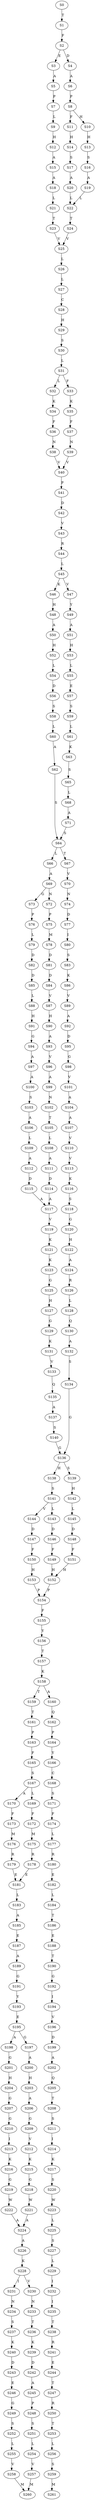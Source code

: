 strict digraph  {
	S0 -> S1 [ label = T ];
	S1 -> S2 [ label = F ];
	S2 -> S3 [ label = E ];
	S2 -> S4 [ label = D ];
	S3 -> S5 [ label = A ];
	S4 -> S6 [ label = A ];
	S5 -> S7 [ label = P ];
	S6 -> S8 [ label = P ];
	S7 -> S9 [ label = L ];
	S8 -> S10 [ label = H ];
	S8 -> S11 [ label = F ];
	S9 -> S12 [ label = H ];
	S10 -> S13 [ label = H ];
	S11 -> S14 [ label = H ];
	S12 -> S15 [ label = A ];
	S13 -> S16 [ label = S ];
	S14 -> S17 [ label = S ];
	S15 -> S18 [ label = A ];
	S16 -> S19 [ label = A ];
	S17 -> S20 [ label = A ];
	S18 -> S21 [ label = L ];
	S19 -> S22 [ label = L ];
	S20 -> S22 [ label = L ];
	S21 -> S23 [ label = T ];
	S22 -> S24 [ label = T ];
	S23 -> S25 [ label = V ];
	S24 -> S25 [ label = V ];
	S25 -> S26 [ label = L ];
	S26 -> S27 [ label = L ];
	S27 -> S28 [ label = C ];
	S28 -> S29 [ label = H ];
	S29 -> S30 [ label = S ];
	S30 -> S31 [ label = L ];
	S31 -> S32 [ label = L ];
	S31 -> S33 [ label = F ];
	S32 -> S34 [ label = K ];
	S33 -> S35 [ label = K ];
	S34 -> S36 [ label = F ];
	S35 -> S37 [ label = F ];
	S36 -> S38 [ label = N ];
	S37 -> S39 [ label = N ];
	S38 -> S40 [ label = V ];
	S39 -> S40 [ label = V ];
	S40 -> S41 [ label = P ];
	S41 -> S42 [ label = D ];
	S42 -> S43 [ label = V ];
	S43 -> S44 [ label = R ];
	S44 -> S45 [ label = L ];
	S45 -> S46 [ label = K ];
	S45 -> S47 [ label = V ];
	S46 -> S48 [ label = H ];
	S47 -> S49 [ label = Y ];
	S48 -> S50 [ label = A ];
	S49 -> S51 [ label = A ];
	S50 -> S52 [ label = H ];
	S51 -> S53 [ label = H ];
	S52 -> S54 [ label = L ];
	S53 -> S55 [ label = L ];
	S54 -> S56 [ label = D ];
	S55 -> S57 [ label = E ];
	S56 -> S58 [ label = S ];
	S57 -> S59 [ label = S ];
	S58 -> S60 [ label = L ];
	S59 -> S61 [ label = L ];
	S60 -> S62 [ label = A ];
	S61 -> S63 [ label = K ];
	S62 -> S64 [ label = S ];
	S63 -> S65 [ label = S ];
	S64 -> S66 [ label = L ];
	S64 -> S67 [ label = T ];
	S65 -> S68 [ label = L ];
	S66 -> S69 [ label = A ];
	S67 -> S70 [ label = V ];
	S68 -> S71 [ label = A ];
	S69 -> S72 [ label = N ];
	S69 -> S73 [ label = G ];
	S70 -> S74 [ label = N ];
	S71 -> S64 [ label = S ];
	S72 -> S75 [ label = P ];
	S73 -> S76 [ label = P ];
	S74 -> S77 [ label = D ];
	S75 -> S78 [ label = M ];
	S76 -> S79 [ label = L ];
	S77 -> S80 [ label = I ];
	S78 -> S81 [ label = D ];
	S79 -> S82 [ label = D ];
	S80 -> S83 [ label = S ];
	S81 -> S84 [ label = D ];
	S82 -> S85 [ label = D ];
	S83 -> S86 [ label = K ];
	S84 -> S87 [ label = V ];
	S85 -> S88 [ label = L ];
	S86 -> S89 [ label = V ];
	S87 -> S90 [ label = H ];
	S88 -> S91 [ label = H ];
	S89 -> S92 [ label = A ];
	S90 -> S93 [ label = A ];
	S91 -> S94 [ label = G ];
	S92 -> S95 [ label = D ];
	S93 -> S96 [ label = V ];
	S94 -> S97 [ label = A ];
	S95 -> S98 [ label = G ];
	S96 -> S99 [ label = A ];
	S97 -> S100 [ label = A ];
	S98 -> S101 [ label = V ];
	S99 -> S102 [ label = N ];
	S100 -> S103 [ label = S ];
	S101 -> S104 [ label = A ];
	S102 -> S105 [ label = T ];
	S103 -> S106 [ label = A ];
	S104 -> S107 [ label = A ];
	S105 -> S108 [ label = L ];
	S106 -> S109 [ label = L ];
	S107 -> S110 [ label = V ];
	S108 -> S111 [ label = A ];
	S109 -> S112 [ label = A ];
	S110 -> S113 [ label = V ];
	S111 -> S114 [ label = D ];
	S112 -> S115 [ label = D ];
	S113 -> S116 [ label = K ];
	S114 -> S117 [ label = A ];
	S115 -> S117 [ label = A ];
	S116 -> S118 [ label = S ];
	S117 -> S119 [ label = V ];
	S118 -> S120 [ label = G ];
	S119 -> S121 [ label = K ];
	S120 -> S122 [ label = H ];
	S121 -> S123 [ label = K ];
	S122 -> S124 [ label = A ];
	S123 -> S125 [ label = G ];
	S124 -> S126 [ label = R ];
	S125 -> S127 [ label = H ];
	S126 -> S128 [ label = L ];
	S127 -> S129 [ label = G ];
	S128 -> S130 [ label = Q ];
	S129 -> S131 [ label = K ];
	S130 -> S132 [ label = A ];
	S131 -> S133 [ label = V ];
	S132 -> S134 [ label = S ];
	S133 -> S135 [ label = Q ];
	S134 -> S136 [ label = G ];
	S135 -> S137 [ label = A ];
	S136 -> S138 [ label = H ];
	S136 -> S139 [ label = S ];
	S137 -> S140 [ label = S ];
	S138 -> S141 [ label = S ];
	S139 -> S142 [ label = H ];
	S140 -> S136 [ label = G ];
	S141 -> S143 [ label = L ];
	S141 -> S144 [ label = V ];
	S142 -> S145 [ label = L ];
	S143 -> S146 [ label = D ];
	S144 -> S147 [ label = D ];
	S145 -> S148 [ label = D ];
	S146 -> S149 [ label = F ];
	S147 -> S150 [ label = F ];
	S148 -> S151 [ label = F ];
	S149 -> S152 [ label = H ];
	S150 -> S153 [ label = H ];
	S151 -> S152 [ label = H ];
	S152 -> S154 [ label = P ];
	S153 -> S154 [ label = P ];
	S154 -> S155 [ label = F ];
	S155 -> S156 [ label = Y ];
	S156 -> S157 [ label = T ];
	S157 -> S158 [ label = K ];
	S158 -> S159 [ label = T ];
	S158 -> S160 [ label = A ];
	S159 -> S161 [ label = T ];
	S160 -> S162 [ label = Q ];
	S161 -> S163 [ label = P ];
	S162 -> S164 [ label = P ];
	S163 -> S165 [ label = F ];
	S164 -> S166 [ label = Y ];
	S165 -> S167 [ label = S ];
	S166 -> S168 [ label = C ];
	S167 -> S169 [ label = L ];
	S167 -> S170 [ label = A ];
	S168 -> S171 [ label = S ];
	S169 -> S172 [ label = F ];
	S170 -> S173 [ label = F ];
	S171 -> S174 [ label = F ];
	S172 -> S175 [ label = M ];
	S173 -> S176 [ label = M ];
	S174 -> S177 [ label = L ];
	S175 -> S178 [ label = R ];
	S176 -> S179 [ label = R ];
	S177 -> S180 [ label = R ];
	S178 -> S181 [ label = E ];
	S179 -> S181 [ label = E ];
	S180 -> S182 [ label = E ];
	S181 -> S183 [ label = L ];
	S182 -> S184 [ label = L ];
	S183 -> S185 [ label = A ];
	S184 -> S186 [ label = T ];
	S185 -> S187 [ label = E ];
	S186 -> S188 [ label = E ];
	S187 -> S189 [ label = A ];
	S188 -> S190 [ label = T ];
	S189 -> S191 [ label = G ];
	S190 -> S192 [ label = G ];
	S191 -> S193 [ label = Y ];
	S192 -> S194 [ label = I ];
	S193 -> S195 [ label = E ];
	S194 -> S196 [ label = V ];
	S195 -> S197 [ label = G ];
	S195 -> S198 [ label = A ];
	S196 -> S199 [ label = D ];
	S197 -> S200 [ label = A ];
	S198 -> S201 [ label = G ];
	S199 -> S202 [ label = A ];
	S200 -> S203 [ label = H ];
	S201 -> S204 [ label = H ];
	S202 -> S205 [ label = Q ];
	S203 -> S206 [ label = A ];
	S204 -> S207 [ label = G ];
	S205 -> S208 [ label = T ];
	S206 -> S209 [ label = G ];
	S207 -> S210 [ label = G ];
	S208 -> S211 [ label = S ];
	S209 -> S212 [ label = V ];
	S210 -> S213 [ label = I ];
	S211 -> S214 [ label = I ];
	S212 -> S215 [ label = K ];
	S213 -> S216 [ label = K ];
	S214 -> S217 [ label = K ];
	S215 -> S218 [ label = G ];
	S216 -> S219 [ label = G ];
	S217 -> S220 [ label = S ];
	S218 -> S221 [ label = W ];
	S219 -> S222 [ label = W ];
	S220 -> S223 [ label = W ];
	S221 -> S224 [ label = A ];
	S222 -> S224 [ label = A ];
	S223 -> S225 [ label = L ];
	S224 -> S226 [ label = A ];
	S225 -> S227 [ label = S ];
	S226 -> S228 [ label = K ];
	S227 -> S229 [ label = L ];
	S228 -> S230 [ label = V ];
	S228 -> S231 [ label = I ];
	S229 -> S232 [ label = I ];
	S230 -> S233 [ label = N ];
	S231 -> S234 [ label = N ];
	S232 -> S235 [ label = I ];
	S233 -> S236 [ label = T ];
	S234 -> S237 [ label = S ];
	S235 -> S238 [ label = T ];
	S236 -> S239 [ label = K ];
	S237 -> S240 [ label = K ];
	S238 -> S241 [ label = R ];
	S239 -> S242 [ label = D ];
	S240 -> S243 [ label = D ];
	S241 -> S244 [ label = E ];
	S242 -> S245 [ label = A ];
	S243 -> S246 [ label = E ];
	S244 -> S247 [ label = T ];
	S245 -> S248 [ label = P ];
	S246 -> S249 [ label = G ];
	S247 -> S250 [ label = R ];
	S248 -> S251 [ label = S ];
	S249 -> S252 [ label = S ];
	S250 -> S253 [ label = T ];
	S251 -> S254 [ label = L ];
	S252 -> S255 [ label = L ];
	S253 -> S256 [ label = L ];
	S254 -> S257 [ label = V ];
	S255 -> S258 [ label = V ];
	S256 -> S259 [ label = S ];
	S257 -> S260 [ label = M ];
	S258 -> S260 [ label = M ];
	S259 -> S261 [ label = M ];
}
